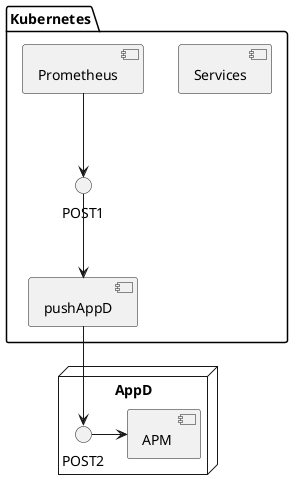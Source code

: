 @startuml
package "Kubernetes" {
  [Services]
  [Prometheus] --> POST1 
  POST1 --> [pushAppD] 
}
 
node "AppD" {
  POST2 -> [APM ]
 } 

[pushAppD] --> [POST2] 

@enduml
